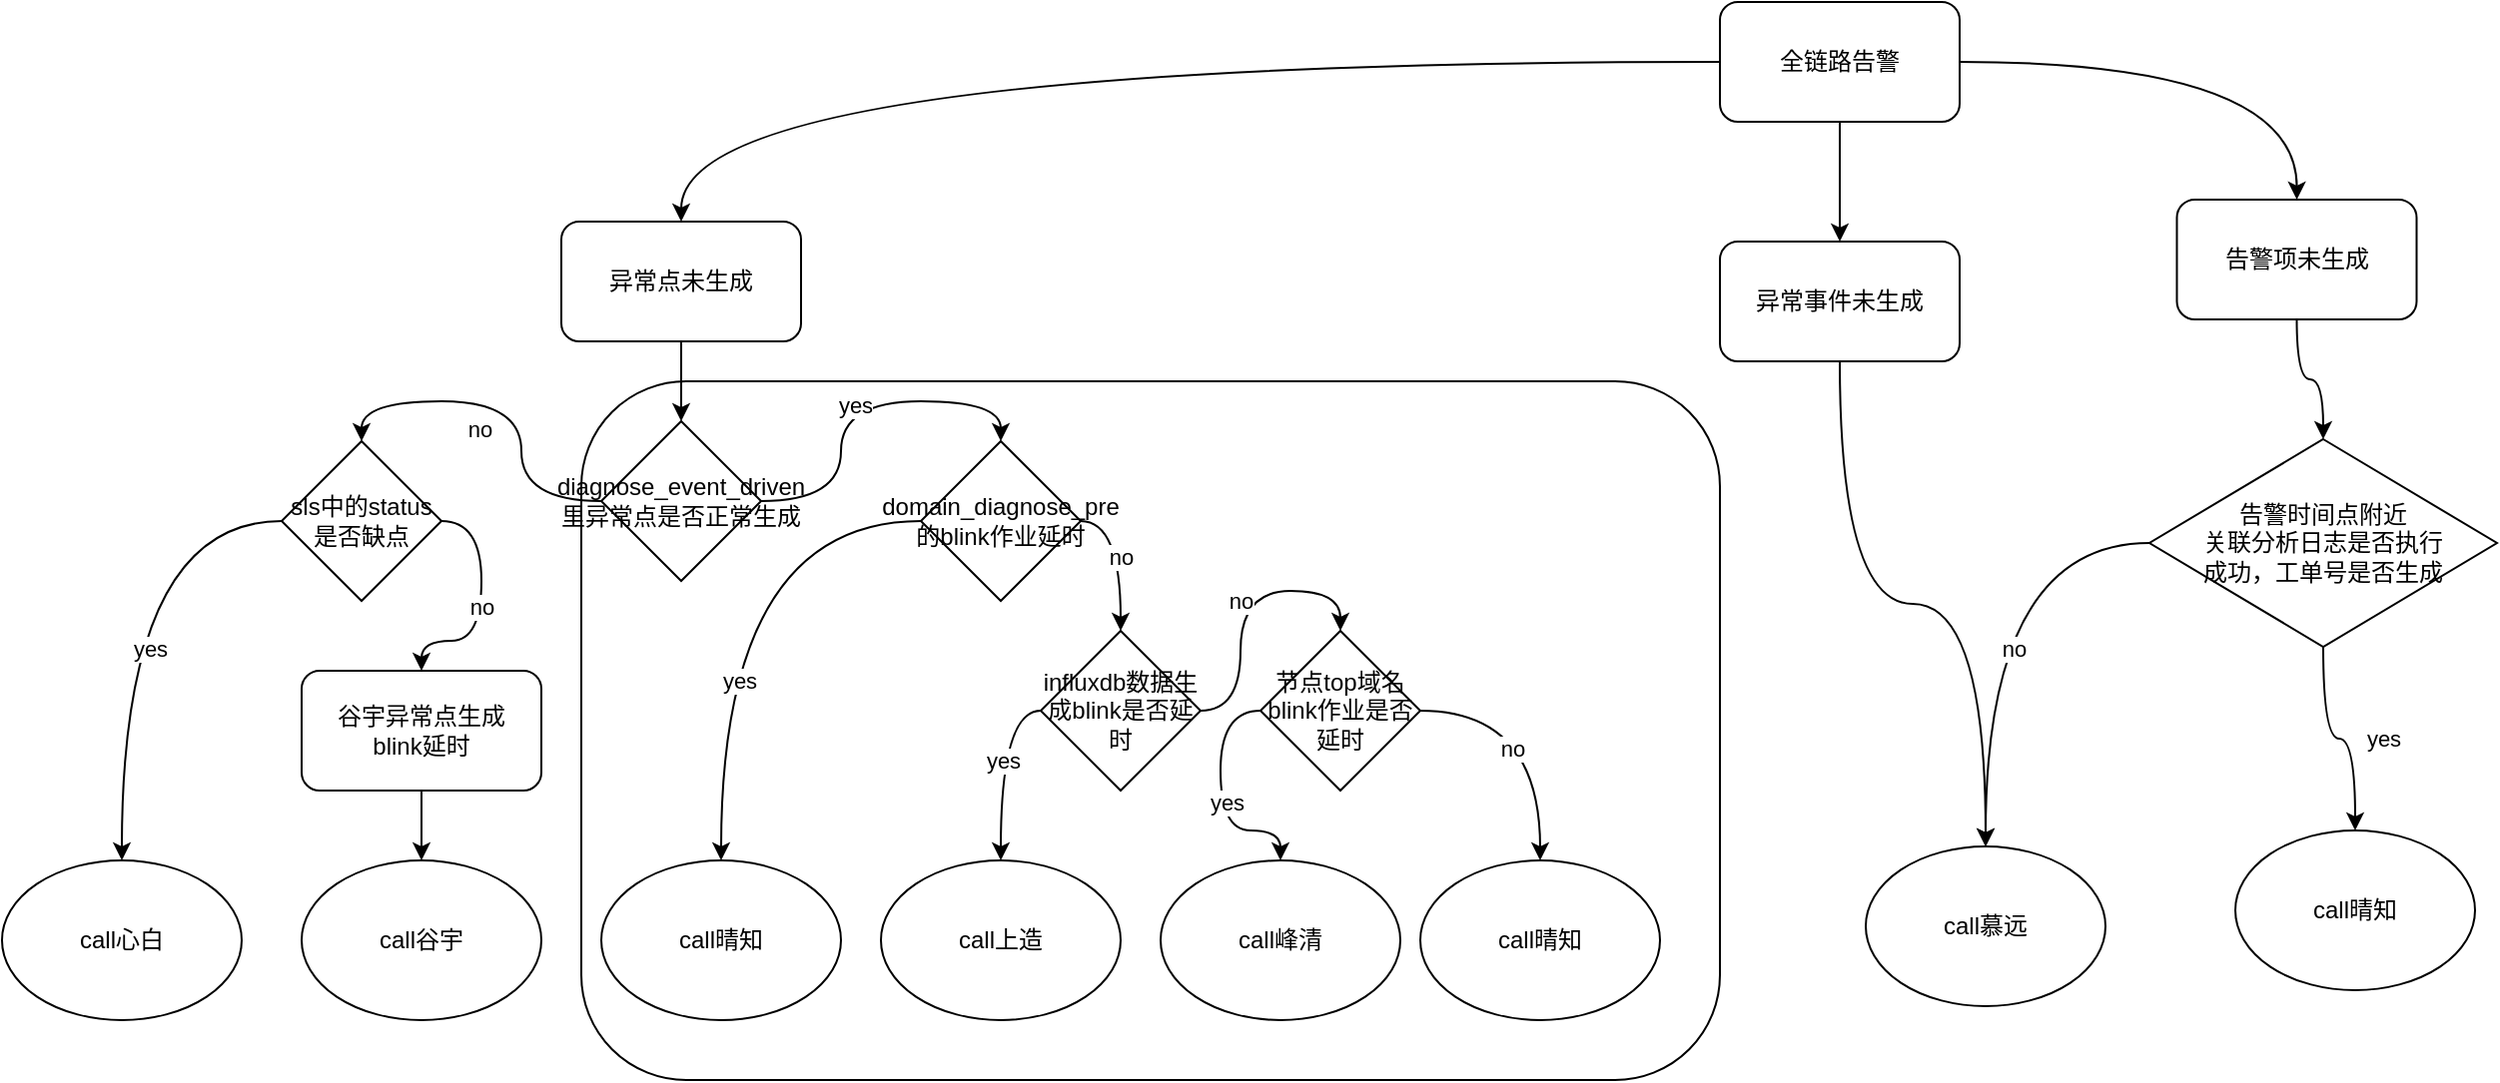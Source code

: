 <mxfile version="13.7.5" type="github">
  <diagram id="YGv4_1RwUOP4VzlCztjI" name="Page-1">
    <mxGraphModel dx="2466" dy="731" grid="0" gridSize="10" guides="1" tooltips="1" connect="1" arrows="1" fold="1" page="0" pageScale="1" pageWidth="827" pageHeight="1169" math="0" shadow="0">
      <root>
        <mxCell id="0" />
        <mxCell id="1" parent="0" />
        <mxCell id="CQzJ4gTHkXXwFii2yWfz-18" value="" style="rounded=1;whiteSpace=wrap;html=1;" vertex="1" parent="1">
          <mxGeometry x="170" y="800" width="570" height="350" as="geometry" />
        </mxCell>
        <mxCell id="CQzJ4gTHkXXwFii2yWfz-19" style="edgeStyle=orthogonalEdgeStyle;rounded=0;orthogonalLoop=1;jettySize=auto;html=1;entryX=0.5;entryY=0;entryDx=0;entryDy=0;curved=1;" edge="1" parent="1" source="CQzJ4gTHkXXwFii2yWfz-22" target="CQzJ4gTHkXXwFii2yWfz-24">
          <mxGeometry relative="1" as="geometry">
            <Array as="points">
              <mxPoint x="220" y="640" />
            </Array>
          </mxGeometry>
        </mxCell>
        <mxCell id="CQzJ4gTHkXXwFii2yWfz-20" style="edgeStyle=orthogonalEdgeStyle;rounded=0;orthogonalLoop=1;jettySize=auto;html=1;exitX=1;exitY=0.5;exitDx=0;exitDy=0;curved=1;" edge="1" parent="1" source="CQzJ4gTHkXXwFii2yWfz-22" target="CQzJ4gTHkXXwFii2yWfz-28">
          <mxGeometry relative="1" as="geometry" />
        </mxCell>
        <mxCell id="CQzJ4gTHkXXwFii2yWfz-21" value="" style="edgeStyle=orthogonalEdgeStyle;curved=1;rounded=0;orthogonalLoop=1;jettySize=auto;html=1;" edge="1" parent="1" source="CQzJ4gTHkXXwFii2yWfz-22" target="CQzJ4gTHkXXwFii2yWfz-26">
          <mxGeometry relative="1" as="geometry" />
        </mxCell>
        <mxCell id="CQzJ4gTHkXXwFii2yWfz-22" value="全链路告警" style="rounded=1;whiteSpace=wrap;html=1;" vertex="1" parent="1">
          <mxGeometry x="740" y="610" width="120" height="60" as="geometry" />
        </mxCell>
        <mxCell id="CQzJ4gTHkXXwFii2yWfz-23" value="" style="edgeStyle=orthogonalEdgeStyle;curved=1;rounded=0;orthogonalLoop=1;jettySize=auto;html=1;" edge="1" parent="1" source="CQzJ4gTHkXXwFii2yWfz-24" target="CQzJ4gTHkXXwFii2yWfz-35">
          <mxGeometry relative="1" as="geometry" />
        </mxCell>
        <mxCell id="CQzJ4gTHkXXwFii2yWfz-24" value="异常点未生成" style="rounded=1;whiteSpace=wrap;html=1;" vertex="1" parent="1">
          <mxGeometry x="160" y="720" width="120" height="60" as="geometry" />
        </mxCell>
        <mxCell id="CQzJ4gTHkXXwFii2yWfz-25" style="edgeStyle=orthogonalEdgeStyle;curved=1;rounded=0;orthogonalLoop=1;jettySize=auto;html=1;exitX=0.5;exitY=1;exitDx=0;exitDy=0;" edge="1" parent="1" source="CQzJ4gTHkXXwFii2yWfz-26" target="CQzJ4gTHkXXwFii2yWfz-59">
          <mxGeometry relative="1" as="geometry" />
        </mxCell>
        <mxCell id="CQzJ4gTHkXXwFii2yWfz-26" value="异常事件未生成" style="rounded=1;whiteSpace=wrap;html=1;" vertex="1" parent="1">
          <mxGeometry x="740" y="730" width="120" height="60" as="geometry" />
        </mxCell>
        <mxCell id="CQzJ4gTHkXXwFii2yWfz-27" style="edgeStyle=orthogonalEdgeStyle;curved=1;rounded=0;orthogonalLoop=1;jettySize=auto;html=1;exitX=0.5;exitY=1;exitDx=0;exitDy=0;entryX=0.5;entryY=0;entryDx=0;entryDy=0;" edge="1" parent="1" source="CQzJ4gTHkXXwFii2yWfz-28" target="CQzJ4gTHkXXwFii2yWfz-62">
          <mxGeometry relative="1" as="geometry">
            <mxPoint x="1028.75" y="829" as="targetPoint" />
          </mxGeometry>
        </mxCell>
        <mxCell id="CQzJ4gTHkXXwFii2yWfz-28" value="告警项未生成" style="rounded=1;whiteSpace=wrap;html=1;" vertex="1" parent="1">
          <mxGeometry x="968.75" y="709" width="120" height="60" as="geometry" />
        </mxCell>
        <mxCell id="CQzJ4gTHkXXwFii2yWfz-29" value="" style="edgeStyle=orthogonalEdgeStyle;curved=1;rounded=0;orthogonalLoop=1;jettySize=auto;html=1;" edge="1" parent="1" source="CQzJ4gTHkXXwFii2yWfz-30" target="CQzJ4gTHkXXwFii2yWfz-40">
          <mxGeometry relative="1" as="geometry" />
        </mxCell>
        <mxCell id="CQzJ4gTHkXXwFii2yWfz-30" value="谷宇异常点生成&lt;br&gt;blink延时" style="rounded=1;whiteSpace=wrap;html=1;" vertex="1" parent="1">
          <mxGeometry x="30" y="945" width="120" height="60" as="geometry" />
        </mxCell>
        <mxCell id="CQzJ4gTHkXXwFii2yWfz-31" style="edgeStyle=orthogonalEdgeStyle;curved=1;rounded=0;orthogonalLoop=1;jettySize=auto;html=1;exitX=0;exitY=0.5;exitDx=0;exitDy=0;entryX=0.5;entryY=0;entryDx=0;entryDy=0;" edge="1" parent="1" source="CQzJ4gTHkXXwFii2yWfz-35" target="CQzJ4gTHkXXwFii2yWfz-49">
          <mxGeometry relative="1" as="geometry" />
        </mxCell>
        <mxCell id="CQzJ4gTHkXXwFii2yWfz-32" value="no" style="edgeLabel;html=1;align=center;verticalAlign=middle;resizable=0;points=[];" vertex="1" connectable="0" parent="CQzJ4gTHkXXwFii2yWfz-31">
          <mxGeometry x="-0.2" y="21" relative="1" as="geometry">
            <mxPoint as="offset" />
          </mxGeometry>
        </mxCell>
        <mxCell id="CQzJ4gTHkXXwFii2yWfz-33" style="edgeStyle=orthogonalEdgeStyle;curved=1;rounded=0;orthogonalLoop=1;jettySize=auto;html=1;exitX=1;exitY=0.5;exitDx=0;exitDy=0;entryX=0.5;entryY=0;entryDx=0;entryDy=0;" edge="1" parent="1" source="CQzJ4gTHkXXwFii2yWfz-35" target="CQzJ4gTHkXXwFii2yWfz-39">
          <mxGeometry relative="1" as="geometry" />
        </mxCell>
        <mxCell id="CQzJ4gTHkXXwFii2yWfz-34" value="yes" style="edgeLabel;html=1;align=center;verticalAlign=middle;resizable=0;points=[];" vertex="1" connectable="0" parent="CQzJ4gTHkXXwFii2yWfz-33">
          <mxGeometry x="0.015" y="-2" relative="1" as="geometry">
            <mxPoint as="offset" />
          </mxGeometry>
        </mxCell>
        <mxCell id="CQzJ4gTHkXXwFii2yWfz-35" value="diagnose_event_driven里异常点是否正常生成" style="rhombus;whiteSpace=wrap;html=1;" vertex="1" parent="1">
          <mxGeometry x="180" y="820" width="80" height="80" as="geometry" />
        </mxCell>
        <mxCell id="CQzJ4gTHkXXwFii2yWfz-36" style="edgeStyle=orthogonalEdgeStyle;curved=1;rounded=0;orthogonalLoop=1;jettySize=auto;html=1;exitX=0;exitY=0.5;exitDx=0;exitDy=0;entryX=0.5;entryY=0;entryDx=0;entryDy=0;" edge="1" parent="1" source="CQzJ4gTHkXXwFii2yWfz-39" target="CQzJ4gTHkXXwFii2yWfz-41">
          <mxGeometry relative="1" as="geometry" />
        </mxCell>
        <mxCell id="CQzJ4gTHkXXwFii2yWfz-37" value="yes" style="edgeLabel;html=1;align=center;verticalAlign=middle;resizable=0;points=[];" vertex="1" connectable="0" parent="CQzJ4gTHkXXwFii2yWfz-36">
          <mxGeometry x="0.333" y="9" relative="1" as="geometry">
            <mxPoint as="offset" />
          </mxGeometry>
        </mxCell>
        <mxCell id="CQzJ4gTHkXXwFii2yWfz-38" value="no" style="edgeStyle=orthogonalEdgeStyle;curved=1;rounded=0;orthogonalLoop=1;jettySize=auto;html=1;entryX=0.5;entryY=0;entryDx=0;entryDy=0;exitX=1;exitY=0.5;exitDx=0;exitDy=0;" edge="1" parent="1" source="CQzJ4gTHkXXwFii2yWfz-39" target="CQzJ4gTHkXXwFii2yWfz-45">
          <mxGeometry relative="1" as="geometry" />
        </mxCell>
        <mxCell id="CQzJ4gTHkXXwFii2yWfz-39" value="domain_diagnose_pre的blink作业延时" style="rhombus;whiteSpace=wrap;html=1;" vertex="1" parent="1">
          <mxGeometry x="340" y="830" width="80" height="80" as="geometry" />
        </mxCell>
        <mxCell id="CQzJ4gTHkXXwFii2yWfz-40" value="call谷宇" style="ellipse;whiteSpace=wrap;html=1;" vertex="1" parent="1">
          <mxGeometry x="30" y="1040" width="120" height="80" as="geometry" />
        </mxCell>
        <mxCell id="CQzJ4gTHkXXwFii2yWfz-41" value="call晴知" style="ellipse;whiteSpace=wrap;html=1;" vertex="1" parent="1">
          <mxGeometry x="180" y="1040" width="120" height="80" as="geometry" />
        </mxCell>
        <mxCell id="CQzJ4gTHkXXwFii2yWfz-42" style="edgeStyle=orthogonalEdgeStyle;curved=1;rounded=0;orthogonalLoop=1;jettySize=auto;html=1;entryX=0.5;entryY=0;entryDx=0;entryDy=0;exitX=0;exitY=0.5;exitDx=0;exitDy=0;" edge="1" parent="1" source="CQzJ4gTHkXXwFii2yWfz-45" target="CQzJ4gTHkXXwFii2yWfz-50">
          <mxGeometry relative="1" as="geometry" />
        </mxCell>
        <mxCell id="CQzJ4gTHkXXwFii2yWfz-43" value="yes" style="edgeLabel;html=1;align=center;verticalAlign=middle;resizable=0;points=[];" vertex="1" connectable="0" parent="CQzJ4gTHkXXwFii2yWfz-42">
          <mxGeometry x="-0.053" y="1" relative="1" as="geometry">
            <mxPoint as="offset" />
          </mxGeometry>
        </mxCell>
        <mxCell id="CQzJ4gTHkXXwFii2yWfz-44" value="no" style="edgeStyle=orthogonalEdgeStyle;curved=1;rounded=0;orthogonalLoop=1;jettySize=auto;html=1;entryX=0.5;entryY=0;entryDx=0;entryDy=0;exitX=1;exitY=0.5;exitDx=0;exitDy=0;" edge="1" parent="1" source="CQzJ4gTHkXXwFii2yWfz-45" target="CQzJ4gTHkXXwFii2yWfz-56">
          <mxGeometry relative="1" as="geometry" />
        </mxCell>
        <mxCell id="CQzJ4gTHkXXwFii2yWfz-45" value="influxdb数据生成blink是否延时" style="rhombus;whiteSpace=wrap;html=1;" vertex="1" parent="1">
          <mxGeometry x="400" y="925" width="80" height="80" as="geometry" />
        </mxCell>
        <mxCell id="CQzJ4gTHkXXwFii2yWfz-46" value="no" style="edgeStyle=orthogonalEdgeStyle;curved=1;rounded=0;orthogonalLoop=1;jettySize=auto;html=1;exitX=1;exitY=0.5;exitDx=0;exitDy=0;entryX=0.5;entryY=0;entryDx=0;entryDy=0;" edge="1" parent="1" source="CQzJ4gTHkXXwFii2yWfz-49" target="CQzJ4gTHkXXwFii2yWfz-30">
          <mxGeometry relative="1" as="geometry" />
        </mxCell>
        <mxCell id="CQzJ4gTHkXXwFii2yWfz-47" style="edgeStyle=orthogonalEdgeStyle;curved=1;rounded=0;orthogonalLoop=1;jettySize=auto;html=1;exitX=0;exitY=0.5;exitDx=0;exitDy=0;" edge="1" parent="1" source="CQzJ4gTHkXXwFii2yWfz-49" target="CQzJ4gTHkXXwFii2yWfz-51">
          <mxGeometry relative="1" as="geometry" />
        </mxCell>
        <mxCell id="CQzJ4gTHkXXwFii2yWfz-48" value="yes" style="edgeLabel;html=1;align=center;verticalAlign=middle;resizable=0;points=[];" vertex="1" connectable="0" parent="CQzJ4gTHkXXwFii2yWfz-47">
          <mxGeometry x="0.152" y="14" relative="1" as="geometry">
            <mxPoint as="offset" />
          </mxGeometry>
        </mxCell>
        <mxCell id="CQzJ4gTHkXXwFii2yWfz-49" value="sls中的status是否缺点" style="rhombus;whiteSpace=wrap;html=1;" vertex="1" parent="1">
          <mxGeometry x="20" y="830" width="80" height="80" as="geometry" />
        </mxCell>
        <mxCell id="CQzJ4gTHkXXwFii2yWfz-50" value="call上造" style="ellipse;whiteSpace=wrap;html=1;" vertex="1" parent="1">
          <mxGeometry x="320" y="1040" width="120" height="80" as="geometry" />
        </mxCell>
        <mxCell id="CQzJ4gTHkXXwFii2yWfz-51" value="call心白" style="ellipse;whiteSpace=wrap;html=1;" vertex="1" parent="1">
          <mxGeometry x="-120" y="1040" width="120" height="80" as="geometry" />
        </mxCell>
        <mxCell id="CQzJ4gTHkXXwFii2yWfz-52" style="edgeStyle=orthogonalEdgeStyle;curved=1;rounded=0;orthogonalLoop=1;jettySize=auto;html=1;exitX=0;exitY=0.5;exitDx=0;exitDy=0;entryX=0.5;entryY=0;entryDx=0;entryDy=0;" edge="1" parent="1" source="CQzJ4gTHkXXwFii2yWfz-56" target="CQzJ4gTHkXXwFii2yWfz-57">
          <mxGeometry relative="1" as="geometry" />
        </mxCell>
        <mxCell id="CQzJ4gTHkXXwFii2yWfz-53" value="yes" style="edgeLabel;html=1;align=center;verticalAlign=middle;resizable=0;points=[];" vertex="1" connectable="0" parent="CQzJ4gTHkXXwFii2yWfz-52">
          <mxGeometry x="0.056" y="3" relative="1" as="geometry">
            <mxPoint as="offset" />
          </mxGeometry>
        </mxCell>
        <mxCell id="CQzJ4gTHkXXwFii2yWfz-54" style="edgeStyle=orthogonalEdgeStyle;curved=1;rounded=0;orthogonalLoop=1;jettySize=auto;html=1;exitX=1;exitY=0.5;exitDx=0;exitDy=0;entryX=0.5;entryY=0;entryDx=0;entryDy=0;" edge="1" parent="1" source="CQzJ4gTHkXXwFii2yWfz-56" target="CQzJ4gTHkXXwFii2yWfz-58">
          <mxGeometry relative="1" as="geometry" />
        </mxCell>
        <mxCell id="CQzJ4gTHkXXwFii2yWfz-55" value="no" style="edgeLabel;html=1;align=center;verticalAlign=middle;resizable=0;points=[];" vertex="1" connectable="0" parent="CQzJ4gTHkXXwFii2yWfz-54">
          <mxGeometry x="-0.319" y="-19" relative="1" as="geometry">
            <mxPoint as="offset" />
          </mxGeometry>
        </mxCell>
        <mxCell id="CQzJ4gTHkXXwFii2yWfz-56" value="节点top域名blink作业是否延时" style="rhombus;whiteSpace=wrap;html=1;" vertex="1" parent="1">
          <mxGeometry x="510" y="925" width="80" height="80" as="geometry" />
        </mxCell>
        <mxCell id="CQzJ4gTHkXXwFii2yWfz-57" value="call峰清" style="ellipse;whiteSpace=wrap;html=1;" vertex="1" parent="1">
          <mxGeometry x="460" y="1040" width="120" height="80" as="geometry" />
        </mxCell>
        <mxCell id="CQzJ4gTHkXXwFii2yWfz-58" value="call晴知" style="ellipse;whiteSpace=wrap;html=1;" vertex="1" parent="1">
          <mxGeometry x="590" y="1040" width="120" height="80" as="geometry" />
        </mxCell>
        <mxCell id="CQzJ4gTHkXXwFii2yWfz-59" value="call慕远" style="ellipse;whiteSpace=wrap;html=1;" vertex="1" parent="1">
          <mxGeometry x="813" y="1033" width="120" height="80" as="geometry" />
        </mxCell>
        <mxCell id="CQzJ4gTHkXXwFii2yWfz-62" value="告警时间点附近&lt;br&gt;关联分析日志是否执行&lt;br&gt;成功，工单号是否生成" style="rhombus;whiteSpace=wrap;html=1;" vertex="1" parent="1">
          <mxGeometry x="955" y="829" width="174" height="104" as="geometry" />
        </mxCell>
        <mxCell id="CQzJ4gTHkXXwFii2yWfz-72" value="call晴知" style="ellipse;whiteSpace=wrap;html=1;" vertex="1" parent="1">
          <mxGeometry x="998" y="1025" width="120" height="80" as="geometry" />
        </mxCell>
        <mxCell id="CQzJ4gTHkXXwFii2yWfz-73" style="edgeStyle=orthogonalEdgeStyle;curved=1;rounded=0;orthogonalLoop=1;jettySize=auto;html=1;entryX=0.5;entryY=0;entryDx=0;entryDy=0;" edge="1" parent="1" source="CQzJ4gTHkXXwFii2yWfz-62" target="CQzJ4gTHkXXwFii2yWfz-59">
          <mxGeometry relative="1" as="geometry">
            <mxPoint x="1128.25" y="941.829" as="sourcePoint" />
            <mxPoint x="1131.75" y="839" as="targetPoint" />
          </mxGeometry>
        </mxCell>
        <mxCell id="CQzJ4gTHkXXwFii2yWfz-74" value="no" style="edgeLabel;html=1;align=center;verticalAlign=middle;resizable=0;points=[];" vertex="1" connectable="0" parent="CQzJ4gTHkXXwFii2yWfz-73">
          <mxGeometry x="0.152" y="14" relative="1" as="geometry">
            <mxPoint as="offset" />
          </mxGeometry>
        </mxCell>
        <mxCell id="CQzJ4gTHkXXwFii2yWfz-77" style="edgeStyle=orthogonalEdgeStyle;curved=1;rounded=0;orthogonalLoop=1;jettySize=auto;html=1;entryX=0.5;entryY=0;entryDx=0;entryDy=0;exitX=0.5;exitY=1;exitDx=0;exitDy=0;" edge="1" parent="1" source="CQzJ4gTHkXXwFii2yWfz-62" target="CQzJ4gTHkXXwFii2yWfz-72">
          <mxGeometry relative="1" as="geometry">
            <mxPoint x="965" y="891" as="sourcePoint" />
            <mxPoint x="859" y="1143" as="targetPoint" />
          </mxGeometry>
        </mxCell>
        <mxCell id="CQzJ4gTHkXXwFii2yWfz-78" value="yes" style="edgeLabel;html=1;align=center;verticalAlign=middle;resizable=0;points=[];" vertex="1" connectable="0" parent="CQzJ4gTHkXXwFii2yWfz-77">
          <mxGeometry x="0.152" y="14" relative="1" as="geometry">
            <mxPoint as="offset" />
          </mxGeometry>
        </mxCell>
      </root>
    </mxGraphModel>
  </diagram>
</mxfile>
